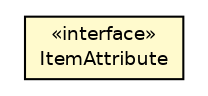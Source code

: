 #!/usr/local/bin/dot
#
# Class diagram 
# Generated by UMLGraph version 5.2 (http://www.umlgraph.org/)
#

digraph G {
	edge [fontname="Helvetica",fontsize=10,labelfontname="Helvetica",labelfontsize=10];
	node [fontname="Helvetica",fontsize=10,shape=plaintext];
	nodesep=0.25;
	ranksep=0.5;
	// org.jpokemon.pmapi.item.ItemAttribute
	c683 [label=<<table title="org.jpokemon.pmapi.item.ItemAttribute" border="0" cellborder="1" cellspacing="0" cellpadding="2" port="p" bgcolor="lemonChiffon" href="./ItemAttribute.html">
		<tr><td><table border="0" cellspacing="0" cellpadding="1">
<tr><td align="center" balign="center"> &#171;interface&#187; </td></tr>
<tr><td align="center" balign="center"> ItemAttribute </td></tr>
		</table></td></tr>
		</table>>, fontname="Helvetica", fontcolor="black", fontsize=9.0];
}

